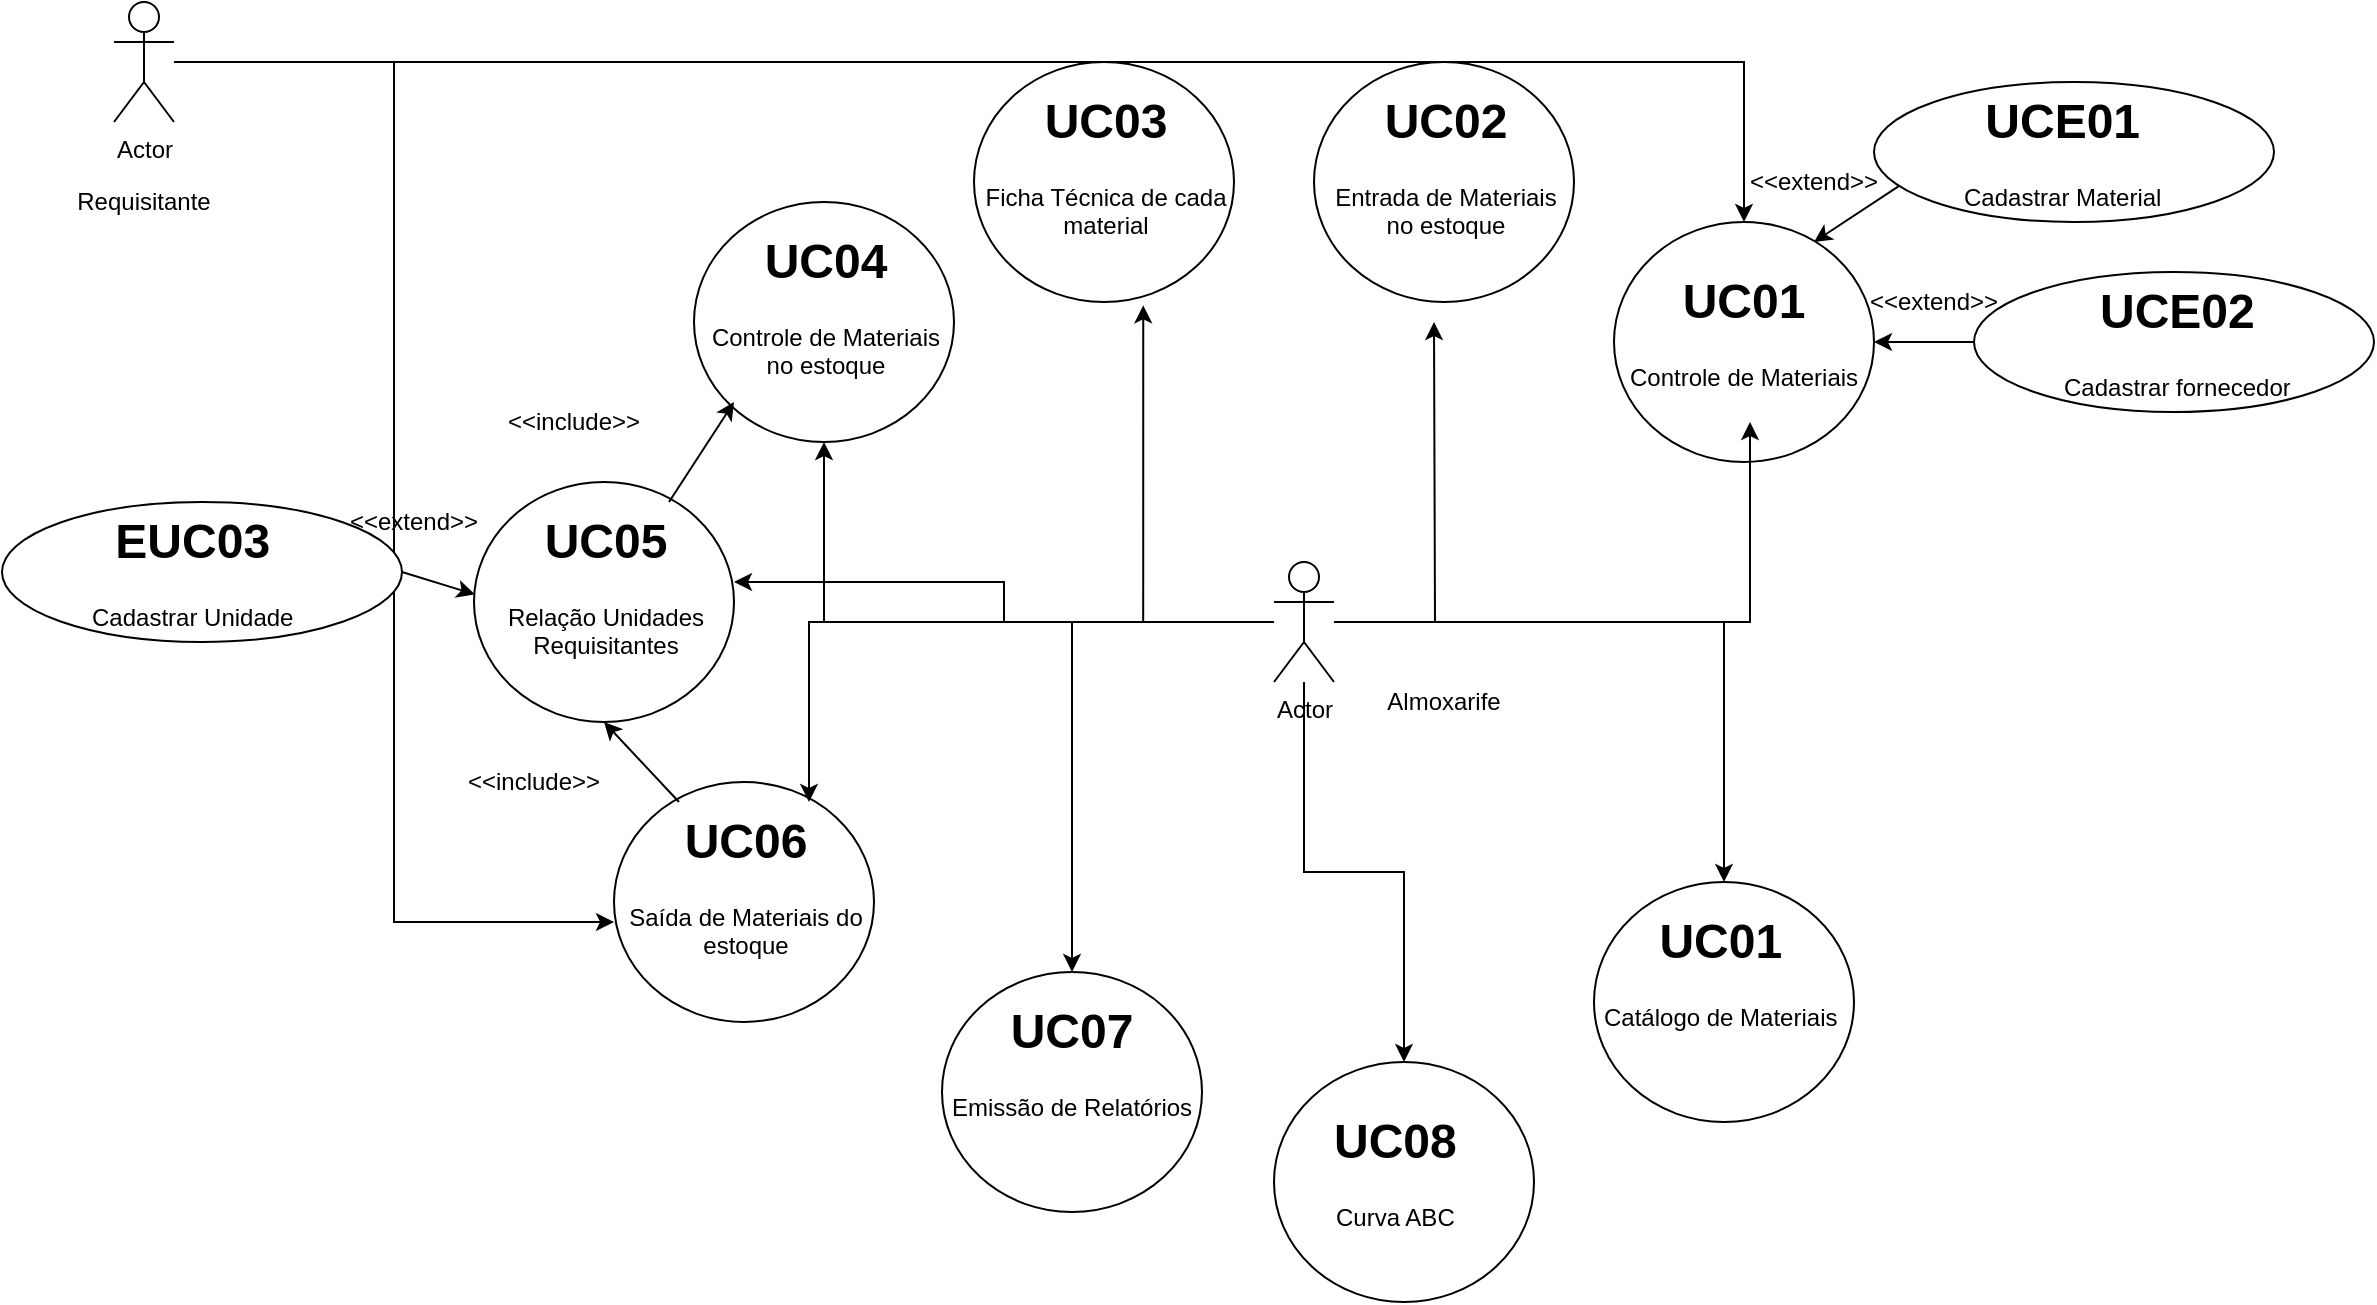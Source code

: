 <mxfile version="14.6.13" type="device"><diagram id="BEAp404ZLzgOggt2PHzW" name="Page-1"><mxGraphModel dx="868" dy="450" grid="1" gridSize="10" guides="1" tooltips="1" connect="1" arrows="1" fold="1" page="1" pageScale="1" pageWidth="827" pageHeight="1169" math="0" shadow="0"><root><mxCell id="0"/><mxCell id="1" parent="0"/><mxCell id="Kh1zGPxyofEkmp5V3Jfn-1" value="" style="ellipse;whiteSpace=wrap;html=1;" parent="1" vertex="1"><mxGeometry x="240" y="290" width="130" height="120" as="geometry"/></mxCell><mxCell id="Kh1zGPxyofEkmp5V3Jfn-5" value="&lt;h1 style=&quot;text-align: center&quot;&gt;UC05&lt;/h1&gt;&lt;p style=&quot;text-align: center&quot;&gt;Relação Unidades Requisitantes&lt;/p&gt;" style="text;html=1;strokeColor=none;fillColor=none;spacing=5;spacingTop=-20;whiteSpace=wrap;overflow=hidden;rounded=0;" parent="1" vertex="1"><mxGeometry x="240" y="300" width="130" height="80" as="geometry"/></mxCell><mxCell id="Kh1zGPxyofEkmp5V3Jfn-6" value="" style="ellipse;whiteSpace=wrap;html=1;" parent="1" vertex="1"><mxGeometry x="350" y="150" width="130" height="120" as="geometry"/></mxCell><mxCell id="Kh1zGPxyofEkmp5V3Jfn-7" value="&lt;h1 style=&quot;text-align: center&quot;&gt;UC04&lt;/h1&gt;&lt;p style=&quot;text-align: center&quot;&gt;Controle de Materiais no estoque&lt;/p&gt;" style="text;html=1;strokeColor=none;fillColor=none;spacing=5;spacingTop=-20;whiteSpace=wrap;overflow=hidden;rounded=0;" parent="1" vertex="1"><mxGeometry x="350" y="160" width="130" height="80" as="geometry"/></mxCell><mxCell id="Kh1zGPxyofEkmp5V3Jfn-8" value="" style="ellipse;whiteSpace=wrap;html=1;" parent="1" vertex="1"><mxGeometry x="490" y="80" width="130" height="120" as="geometry"/></mxCell><mxCell id="Kh1zGPxyofEkmp5V3Jfn-9" value="&lt;h1 style=&quot;text-align: center&quot;&gt;UC03&lt;/h1&gt;&lt;p style=&quot;text-align: center&quot;&gt;Ficha Técnica de cada material&lt;/p&gt;" style="text;html=1;strokeColor=none;fillColor=none;spacing=5;spacingTop=-20;whiteSpace=wrap;overflow=hidden;rounded=0;" parent="1" vertex="1"><mxGeometry x="490" y="90" width="130" height="80" as="geometry"/></mxCell><mxCell id="Kh1zGPxyofEkmp5V3Jfn-10" value="" style="ellipse;whiteSpace=wrap;html=1;" parent="1" vertex="1"><mxGeometry x="310" y="440" width="130" height="120" as="geometry"/></mxCell><mxCell id="Kh1zGPxyofEkmp5V3Jfn-11" value="&lt;h1 style=&quot;text-align: center&quot;&gt;UC06&lt;/h1&gt;&lt;p style=&quot;text-align: center&quot;&gt;Saída de Materiais do estoque&lt;/p&gt;" style="text;html=1;strokeColor=none;fillColor=none;spacing=5;spacingTop=-20;whiteSpace=wrap;overflow=hidden;rounded=0;" parent="1" vertex="1"><mxGeometry x="310" y="450" width="130" height="80" as="geometry"/></mxCell><mxCell id="Kh1zGPxyofEkmp5V3Jfn-12" value="" style="ellipse;whiteSpace=wrap;html=1;" parent="1" vertex="1"><mxGeometry x="474" y="535" width="130" height="120" as="geometry"/></mxCell><mxCell id="Kh1zGPxyofEkmp5V3Jfn-13" value="&lt;h1 style=&quot;text-align: center&quot;&gt;UC07&lt;/h1&gt;&lt;p style=&quot;text-align: center&quot;&gt;Emissão de Relatórios&lt;/p&gt;" style="text;html=1;strokeColor=none;fillColor=none;spacing=5;spacingTop=-20;whiteSpace=wrap;overflow=hidden;rounded=0;" parent="1" vertex="1"><mxGeometry x="474" y="545" width="130" height="80" as="geometry"/></mxCell><mxCell id="Kh1zGPxyofEkmp5V3Jfn-14" value="" style="ellipse;whiteSpace=wrap;html=1;" parent="1" vertex="1"><mxGeometry x="640" y="580" width="130" height="120" as="geometry"/></mxCell><mxCell id="Kh1zGPxyofEkmp5V3Jfn-15" value="&lt;h1 style=&quot;text-align: center&quot;&gt;UC08&lt;/h1&gt;&lt;p style=&quot;text-align: center&quot;&gt;Curva ABC&lt;/p&gt;" style="text;html=1;strokeColor=none;fillColor=none;spacing=5;spacingTop=-20;whiteSpace=wrap;overflow=hidden;rounded=0;" parent="1" vertex="1"><mxGeometry x="665" y="600" width="80" height="80" as="geometry"/></mxCell><mxCell id="Kh1zGPxyofEkmp5V3Jfn-16" value="" style="ellipse;whiteSpace=wrap;html=1;" parent="1" vertex="1"><mxGeometry x="660" y="80" width="130" height="120" as="geometry"/></mxCell><mxCell id="Kh1zGPxyofEkmp5V3Jfn-17" value="&lt;h1 style=&quot;text-align: center&quot;&gt;UC02&lt;/h1&gt;&lt;p style=&quot;text-align: center&quot;&gt;Entrada de Materiais no estoque&lt;/p&gt;" style="text;html=1;strokeColor=none;fillColor=none;spacing=5;spacingTop=-20;whiteSpace=wrap;overflow=hidden;rounded=0;" parent="1" vertex="1"><mxGeometry x="660" y="90" width="130" height="80" as="geometry"/></mxCell><mxCell id="Kh1zGPxyofEkmp5V3Jfn-18" value="" style="ellipse;whiteSpace=wrap;html=1;" parent="1" vertex="1"><mxGeometry x="810" y="160" width="130" height="120" as="geometry"/></mxCell><mxCell id="Kh1zGPxyofEkmp5V3Jfn-19" value="&lt;h1 style=&quot;text-align: center&quot;&gt;UC01&lt;/h1&gt;&lt;p style=&quot;text-align: center&quot;&gt;Controle de Materiais&lt;/p&gt;" style="text;html=1;strokeColor=none;fillColor=none;spacing=5;spacingTop=-20;whiteSpace=wrap;overflow=hidden;rounded=0;" parent="1" vertex="1"><mxGeometry x="813" y="180" width="130" height="80" as="geometry"/></mxCell><mxCell id="Kh1zGPxyofEkmp5V3Jfn-20" value="" style="ellipse;whiteSpace=wrap;html=1;" parent="1" vertex="1"><mxGeometry x="800" y="490" width="130" height="120" as="geometry"/></mxCell><mxCell id="Kh1zGPxyofEkmp5V3Jfn-21" value="&lt;h1 style=&quot;text-align: center&quot;&gt;UC01&lt;/h1&gt;&lt;p&gt;Catálogo de Materiais&lt;/p&gt;" style="text;html=1;strokeColor=none;fillColor=none;spacing=5;spacingTop=-20;whiteSpace=wrap;overflow=hidden;rounded=0;" parent="1" vertex="1"><mxGeometry x="800" y="500" width="130" height="80" as="geometry"/></mxCell><mxCell id="Kh1zGPxyofEkmp5V3Jfn-23" value="" style="ellipse;whiteSpace=wrap;html=1;" parent="1" vertex="1"><mxGeometry x="940" y="90" width="200" height="70" as="geometry"/></mxCell><mxCell id="Kh1zGPxyofEkmp5V3Jfn-24" value="&lt;h1 style=&quot;text-align: center&quot;&gt;UCE01&lt;/h1&gt;&lt;p&gt;Cadastrar Material&lt;/p&gt;" style="text;html=1;strokeColor=none;fillColor=none;spacing=5;spacingTop=-20;whiteSpace=wrap;overflow=hidden;rounded=0;" parent="1" vertex="1"><mxGeometry x="980" y="90" width="130" height="70" as="geometry"/></mxCell><mxCell id="Kh1zGPxyofEkmp5V3Jfn-25" value="" style="ellipse;whiteSpace=wrap;html=1;" parent="1" vertex="1"><mxGeometry x="990" y="185" width="200" height="70" as="geometry"/></mxCell><mxCell id="Kh1zGPxyofEkmp5V3Jfn-26" value="&lt;h1 style=&quot;text-align: center&quot;&gt;UCE02&lt;/h1&gt;&lt;p&gt;Cadastrar fornecedor&lt;/p&gt;" style="text;html=1;strokeColor=none;fillColor=none;spacing=5;spacingTop=-20;whiteSpace=wrap;overflow=hidden;rounded=0;" parent="1" vertex="1"><mxGeometry x="1030" y="185" width="130" height="70" as="geometry"/></mxCell><mxCell id="Kh1zGPxyofEkmp5V3Jfn-28" value="" style="endArrow=classic;html=1;exitX=0.062;exitY=0.744;exitDx=0;exitDy=0;exitPerimeter=0;" parent="1" source="Kh1zGPxyofEkmp5V3Jfn-23" edge="1"><mxGeometry width="50" height="50" relative="1" as="geometry"><mxPoint x="1000" y="130" as="sourcePoint"/><mxPoint x="910" y="170" as="targetPoint"/></mxGeometry></mxCell><mxCell id="Kh1zGPxyofEkmp5V3Jfn-29" value="" style="endArrow=classic;html=1;" parent="1" source="Kh1zGPxyofEkmp5V3Jfn-25" edge="1"><mxGeometry width="50" height="50" relative="1" as="geometry"><mxPoint x="890" y="270" as="sourcePoint"/><mxPoint x="940" y="220" as="targetPoint"/></mxGeometry></mxCell><mxCell id="Kh1zGPxyofEkmp5V3Jfn-31" value="&amp;lt;&amp;lt;extend&amp;gt;&amp;gt;" style="text;html=1;strokeColor=none;fillColor=none;align=center;verticalAlign=middle;whiteSpace=wrap;rounded=0;" parent="1" vertex="1"><mxGeometry x="920" y="190" width="100" height="20" as="geometry"/></mxCell><mxCell id="Kh1zGPxyofEkmp5V3Jfn-32" value="&amp;lt;&amp;lt;extend&amp;gt;&amp;gt;" style="text;html=1;strokeColor=none;fillColor=none;align=center;verticalAlign=middle;whiteSpace=wrap;rounded=0;" parent="1" vertex="1"><mxGeometry x="860" y="130" width="100" height="20" as="geometry"/></mxCell><mxCell id="Kh1zGPxyofEkmp5V3Jfn-36" value="" style="edgeStyle=orthogonalEdgeStyle;rounded=0;orthogonalLoop=1;jettySize=auto;html=1;" parent="1" source="Kh1zGPxyofEkmp5V3Jfn-34" target="Kh1zGPxyofEkmp5V3Jfn-12" edge="1"><mxGeometry relative="1" as="geometry"/></mxCell><mxCell id="Kh1zGPxyofEkmp5V3Jfn-37" style="edgeStyle=orthogonalEdgeStyle;rounded=0;orthogonalLoop=1;jettySize=auto;html=1;entryX=0.5;entryY=1;entryDx=0;entryDy=0;" parent="1" source="Kh1zGPxyofEkmp5V3Jfn-34" target="Kh1zGPxyofEkmp5V3Jfn-19" edge="1"><mxGeometry relative="1" as="geometry"/></mxCell><mxCell id="Kh1zGPxyofEkmp5V3Jfn-38" style="edgeStyle=orthogonalEdgeStyle;rounded=0;orthogonalLoop=1;jettySize=auto;html=1;" parent="1" source="Kh1zGPxyofEkmp5V3Jfn-34" edge="1"><mxGeometry relative="1" as="geometry"><mxPoint x="720.0" y="210" as="targetPoint"/></mxGeometry></mxCell><mxCell id="Kh1zGPxyofEkmp5V3Jfn-39" style="edgeStyle=orthogonalEdgeStyle;rounded=0;orthogonalLoop=1;jettySize=auto;html=1;entryX=0.651;entryY=1.014;entryDx=0;entryDy=0;entryPerimeter=0;" parent="1" source="Kh1zGPxyofEkmp5V3Jfn-34" target="Kh1zGPxyofEkmp5V3Jfn-8" edge="1"><mxGeometry relative="1" as="geometry"/></mxCell><mxCell id="Kh1zGPxyofEkmp5V3Jfn-40" style="edgeStyle=orthogonalEdgeStyle;rounded=0;orthogonalLoop=1;jettySize=auto;html=1;entryX=0.5;entryY=0;entryDx=0;entryDy=0;" parent="1" source="Kh1zGPxyofEkmp5V3Jfn-34" target="Kh1zGPxyofEkmp5V3Jfn-20" edge="1"><mxGeometry relative="1" as="geometry"/></mxCell><mxCell id="Kh1zGPxyofEkmp5V3Jfn-41" style="edgeStyle=orthogonalEdgeStyle;rounded=0;orthogonalLoop=1;jettySize=auto;html=1;entryX=0.5;entryY=0;entryDx=0;entryDy=0;" parent="1" source="Kh1zGPxyofEkmp5V3Jfn-34" target="Kh1zGPxyofEkmp5V3Jfn-14" edge="1"><mxGeometry relative="1" as="geometry"/></mxCell><mxCell id="Kh1zGPxyofEkmp5V3Jfn-42" style="edgeStyle=orthogonalEdgeStyle;rounded=0;orthogonalLoop=1;jettySize=auto;html=1;entryX=0.75;entryY=0;entryDx=0;entryDy=0;" parent="1" source="Kh1zGPxyofEkmp5V3Jfn-34" target="Kh1zGPxyofEkmp5V3Jfn-11" edge="1"><mxGeometry relative="1" as="geometry"/></mxCell><mxCell id="Kh1zGPxyofEkmp5V3Jfn-43" style="edgeStyle=orthogonalEdgeStyle;rounded=0;orthogonalLoop=1;jettySize=auto;html=1;entryX=1;entryY=0.5;entryDx=0;entryDy=0;" parent="1" source="Kh1zGPxyofEkmp5V3Jfn-34" target="Kh1zGPxyofEkmp5V3Jfn-5" edge="1"><mxGeometry relative="1" as="geometry"/></mxCell><mxCell id="Kh1zGPxyofEkmp5V3Jfn-44" style="edgeStyle=orthogonalEdgeStyle;rounded=0;orthogonalLoop=1;jettySize=auto;html=1;entryX=0.5;entryY=1;entryDx=0;entryDy=0;" parent="1" source="Kh1zGPxyofEkmp5V3Jfn-34" target="Kh1zGPxyofEkmp5V3Jfn-6" edge="1"><mxGeometry relative="1" as="geometry"/></mxCell><mxCell id="Kh1zGPxyofEkmp5V3Jfn-34" value="Actor" style="shape=umlActor;verticalLabelPosition=bottom;verticalAlign=top;html=1;outlineConnect=0;" parent="1" vertex="1"><mxGeometry x="640" y="330" width="30" height="60" as="geometry"/></mxCell><mxCell id="Kh1zGPxyofEkmp5V3Jfn-49" style="edgeStyle=orthogonalEdgeStyle;rounded=0;orthogonalLoop=1;jettySize=auto;html=1;entryX=0;entryY=0.75;entryDx=0;entryDy=0;" parent="1" source="Kh1zGPxyofEkmp5V3Jfn-47" target="Kh1zGPxyofEkmp5V3Jfn-11" edge="1"><mxGeometry relative="1" as="geometry"/></mxCell><mxCell id="Kh1zGPxyofEkmp5V3Jfn-55" style="edgeStyle=orthogonalEdgeStyle;rounded=0;orthogonalLoop=1;jettySize=auto;html=1;entryX=0.5;entryY=0;entryDx=0;entryDy=0;" parent="1" source="Kh1zGPxyofEkmp5V3Jfn-47" target="Kh1zGPxyofEkmp5V3Jfn-18" edge="1"><mxGeometry relative="1" as="geometry"/></mxCell><mxCell id="Kh1zGPxyofEkmp5V3Jfn-47" value="Actor" style="shape=umlActor;verticalLabelPosition=bottom;verticalAlign=top;html=1;outlineConnect=0;" parent="1" vertex="1"><mxGeometry x="60" y="50" width="30" height="60" as="geometry"/></mxCell><mxCell id="Kh1zGPxyofEkmp5V3Jfn-52" value="Almoxarife" style="text;html=1;strokeColor=none;fillColor=none;align=center;verticalAlign=middle;whiteSpace=wrap;rounded=0;" parent="1" vertex="1"><mxGeometry x="705" y="390" width="40" height="20" as="geometry"/></mxCell><mxCell id="Kh1zGPxyofEkmp5V3Jfn-53" value="Requisitante" style="text;html=1;strokeColor=none;fillColor=none;align=center;verticalAlign=middle;whiteSpace=wrap;rounded=0;" parent="1" vertex="1"><mxGeometry x="55" y="140" width="40" height="20" as="geometry"/></mxCell><mxCell id="Kh1zGPxyofEkmp5V3Jfn-56" value="" style="endArrow=classic;html=1;exitX=0.75;exitY=0;exitDx=0;exitDy=0;" parent="1" source="Kh1zGPxyofEkmp5V3Jfn-5" edge="1"><mxGeometry width="50" height="50" relative="1" as="geometry"><mxPoint x="320" y="300" as="sourcePoint"/><mxPoint x="370" y="250" as="targetPoint"/></mxGeometry></mxCell><mxCell id="Kh1zGPxyofEkmp5V3Jfn-58" value="" style="endArrow=classic;html=1;entryX=0.5;entryY=1;entryDx=0;entryDy=0;exitX=0.25;exitY=0;exitDx=0;exitDy=0;" parent="1" source="Kh1zGPxyofEkmp5V3Jfn-11" target="Kh1zGPxyofEkmp5V3Jfn-1" edge="1"><mxGeometry width="50" height="50" relative="1" as="geometry"><mxPoint x="250" y="460" as="sourcePoint"/><mxPoint x="310" y="400" as="targetPoint"/></mxGeometry></mxCell><mxCell id="Kh1zGPxyofEkmp5V3Jfn-59" value="&amp;lt;&amp;lt;include&amp;gt;&amp;gt;" style="text;html=1;strokeColor=none;fillColor=none;align=center;verticalAlign=middle;whiteSpace=wrap;rounded=0;" parent="1" vertex="1"><mxGeometry x="240" y="250" width="100" height="20" as="geometry"/></mxCell><mxCell id="Kh1zGPxyofEkmp5V3Jfn-60" value="&amp;lt;&amp;lt;include&amp;gt;&amp;gt;" style="text;html=1;strokeColor=none;fillColor=none;align=center;verticalAlign=middle;whiteSpace=wrap;rounded=0;" parent="1" vertex="1"><mxGeometry x="220" y="430" width="100" height="20" as="geometry"/></mxCell><mxCell id="Kh1zGPxyofEkmp5V3Jfn-61" value="" style="ellipse;whiteSpace=wrap;html=1;" parent="1" vertex="1"><mxGeometry x="4" y="300" width="200" height="70" as="geometry"/></mxCell><mxCell id="Kh1zGPxyofEkmp5V3Jfn-62" value="&lt;h1 style=&quot;text-align: center&quot;&gt;EUC03&lt;/h1&gt;&lt;p&gt;Cadastrar Unidade&lt;/p&gt;" style="text;html=1;strokeColor=none;fillColor=none;spacing=5;spacingTop=-20;whiteSpace=wrap;overflow=hidden;rounded=0;" parent="1" vertex="1"><mxGeometry x="44" y="300" width="130" height="70" as="geometry"/></mxCell><mxCell id="Kh1zGPxyofEkmp5V3Jfn-63" value="" style="endArrow=classic;html=1;exitX=1;exitY=0.5;exitDx=0;exitDy=0;entryX=0.003;entryY=0.577;entryDx=0;entryDy=0;entryPerimeter=0;" parent="1" source="Kh1zGPxyofEkmp5V3Jfn-61" target="Kh1zGPxyofEkmp5V3Jfn-5" edge="1"><mxGeometry width="50" height="50" relative="1" as="geometry"><mxPoint x="240" y="349.8" as="sourcePoint"/><mxPoint x="150" y="410" as="targetPoint"/></mxGeometry></mxCell><mxCell id="Kh1zGPxyofEkmp5V3Jfn-64" value="&amp;lt;&amp;lt;extend&amp;gt;&amp;gt;" style="text;html=1;strokeColor=none;fillColor=none;align=center;verticalAlign=middle;whiteSpace=wrap;rounded=0;" parent="1" vertex="1"><mxGeometry x="160" y="300" width="100" height="20" as="geometry"/></mxCell></root></mxGraphModel></diagram></mxfile>
